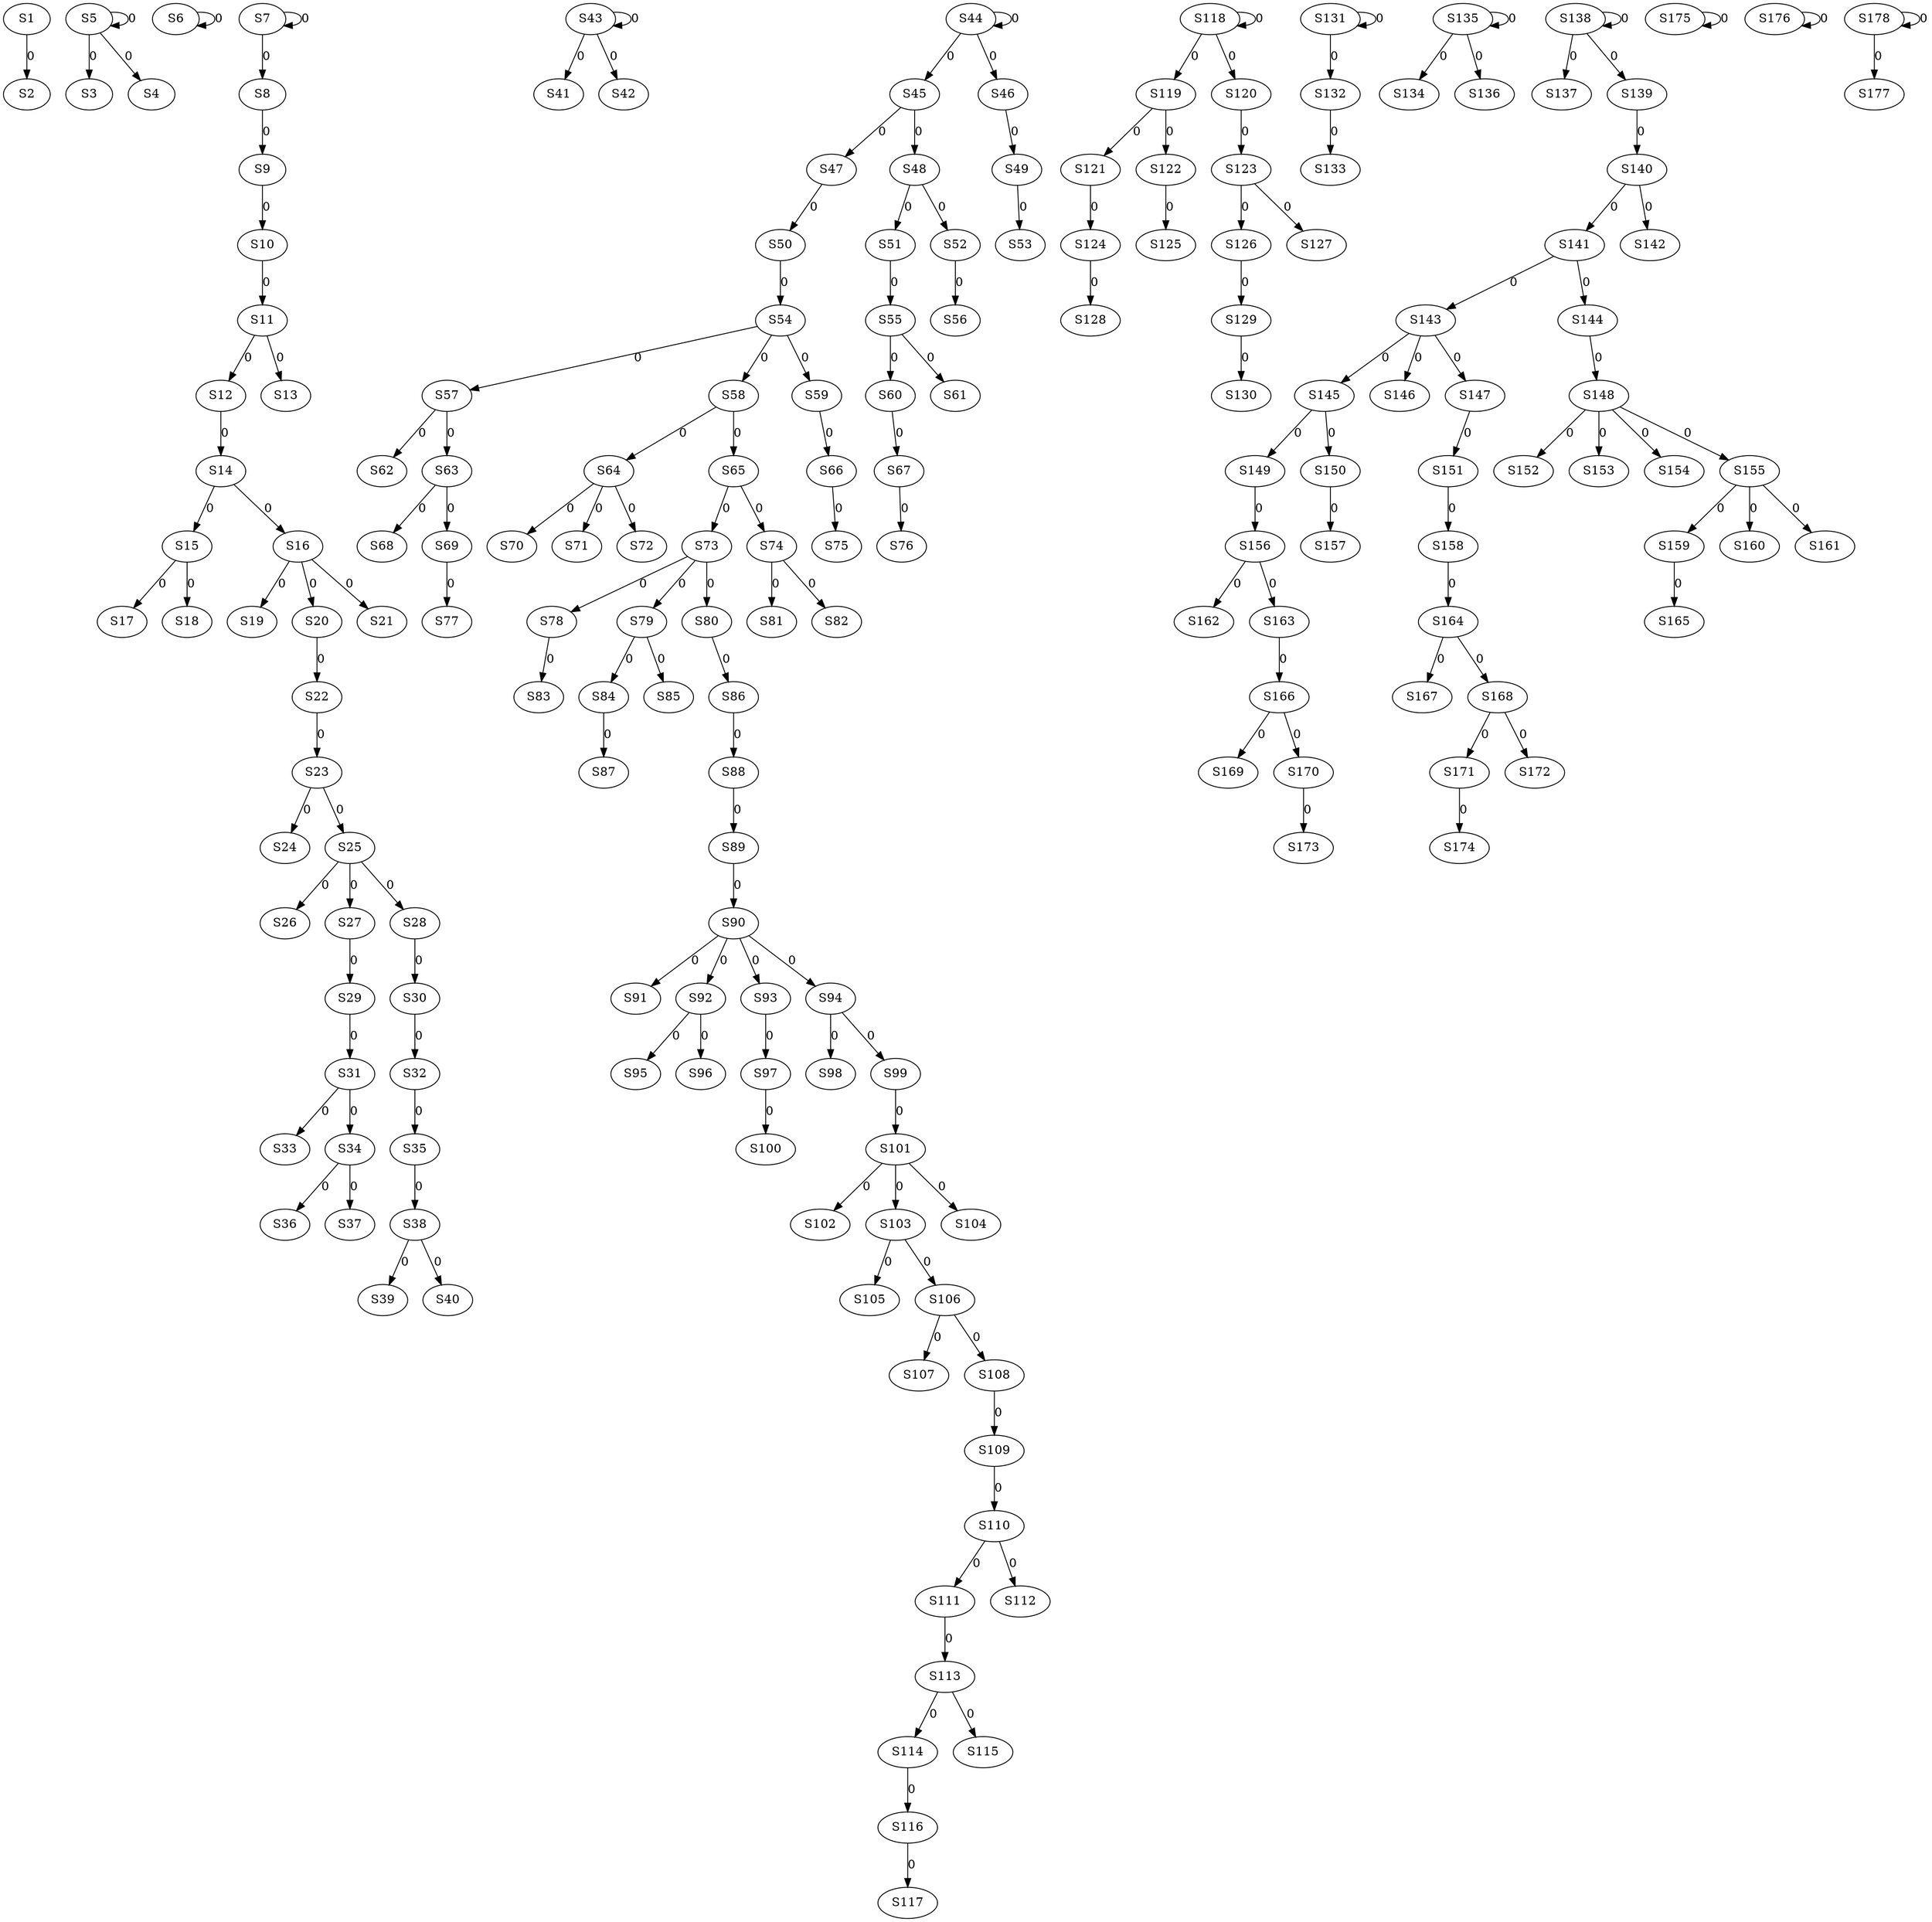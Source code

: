 strict digraph {
	S1 -> S2 [ label = 0 ];
	S5 -> S3 [ label = 0 ];
	S5 -> S4 [ label = 0 ];
	S5 -> S5 [ label = 0 ];
	S6 -> S6 [ label = 0 ];
	S7 -> S7 [ label = 0 ];
	S7 -> S8 [ label = 0 ];
	S8 -> S9 [ label = 0 ];
	S9 -> S10 [ label = 0 ];
	S10 -> S11 [ label = 0 ];
	S11 -> S12 [ label = 0 ];
	S11 -> S13 [ label = 0 ];
	S12 -> S14 [ label = 0 ];
	S14 -> S15 [ label = 0 ];
	S14 -> S16 [ label = 0 ];
	S15 -> S17 [ label = 0 ];
	S15 -> S18 [ label = 0 ];
	S16 -> S19 [ label = 0 ];
	S16 -> S20 [ label = 0 ];
	S16 -> S21 [ label = 0 ];
	S20 -> S22 [ label = 0 ];
	S22 -> S23 [ label = 0 ];
	S23 -> S24 [ label = 0 ];
	S23 -> S25 [ label = 0 ];
	S25 -> S26 [ label = 0 ];
	S25 -> S27 [ label = 0 ];
	S25 -> S28 [ label = 0 ];
	S27 -> S29 [ label = 0 ];
	S28 -> S30 [ label = 0 ];
	S29 -> S31 [ label = 0 ];
	S30 -> S32 [ label = 0 ];
	S31 -> S33 [ label = 0 ];
	S31 -> S34 [ label = 0 ];
	S32 -> S35 [ label = 0 ];
	S34 -> S36 [ label = 0 ];
	S34 -> S37 [ label = 0 ];
	S35 -> S38 [ label = 0 ];
	S38 -> S39 [ label = 0 ];
	S38 -> S40 [ label = 0 ];
	S43 -> S41 [ label = 0 ];
	S43 -> S42 [ label = 0 ];
	S43 -> S43 [ label = 0 ];
	S44 -> S44 [ label = 0 ];
	S44 -> S45 [ label = 0 ];
	S44 -> S46 [ label = 0 ];
	S45 -> S47 [ label = 0 ];
	S45 -> S48 [ label = 0 ];
	S46 -> S49 [ label = 0 ];
	S47 -> S50 [ label = 0 ];
	S48 -> S51 [ label = 0 ];
	S48 -> S52 [ label = 0 ];
	S49 -> S53 [ label = 0 ];
	S50 -> S54 [ label = 0 ];
	S51 -> S55 [ label = 0 ];
	S52 -> S56 [ label = 0 ];
	S54 -> S57 [ label = 0 ];
	S54 -> S58 [ label = 0 ];
	S54 -> S59 [ label = 0 ];
	S55 -> S60 [ label = 0 ];
	S55 -> S61 [ label = 0 ];
	S57 -> S62 [ label = 0 ];
	S57 -> S63 [ label = 0 ];
	S58 -> S64 [ label = 0 ];
	S58 -> S65 [ label = 0 ];
	S59 -> S66 [ label = 0 ];
	S60 -> S67 [ label = 0 ];
	S63 -> S68 [ label = 0 ];
	S63 -> S69 [ label = 0 ];
	S64 -> S70 [ label = 0 ];
	S64 -> S71 [ label = 0 ];
	S64 -> S72 [ label = 0 ];
	S65 -> S73 [ label = 0 ];
	S65 -> S74 [ label = 0 ];
	S66 -> S75 [ label = 0 ];
	S67 -> S76 [ label = 0 ];
	S69 -> S77 [ label = 0 ];
	S73 -> S78 [ label = 0 ];
	S73 -> S79 [ label = 0 ];
	S73 -> S80 [ label = 0 ];
	S74 -> S81 [ label = 0 ];
	S74 -> S82 [ label = 0 ];
	S78 -> S83 [ label = 0 ];
	S79 -> S84 [ label = 0 ];
	S79 -> S85 [ label = 0 ];
	S80 -> S86 [ label = 0 ];
	S84 -> S87 [ label = 0 ];
	S86 -> S88 [ label = 0 ];
	S88 -> S89 [ label = 0 ];
	S89 -> S90 [ label = 0 ];
	S90 -> S91 [ label = 0 ];
	S90 -> S92 [ label = 0 ];
	S90 -> S93 [ label = 0 ];
	S90 -> S94 [ label = 0 ];
	S92 -> S95 [ label = 0 ];
	S92 -> S96 [ label = 0 ];
	S93 -> S97 [ label = 0 ];
	S94 -> S98 [ label = 0 ];
	S94 -> S99 [ label = 0 ];
	S97 -> S100 [ label = 0 ];
	S99 -> S101 [ label = 0 ];
	S101 -> S102 [ label = 0 ];
	S101 -> S103 [ label = 0 ];
	S101 -> S104 [ label = 0 ];
	S103 -> S105 [ label = 0 ];
	S103 -> S106 [ label = 0 ];
	S106 -> S107 [ label = 0 ];
	S106 -> S108 [ label = 0 ];
	S108 -> S109 [ label = 0 ];
	S109 -> S110 [ label = 0 ];
	S110 -> S111 [ label = 0 ];
	S110 -> S112 [ label = 0 ];
	S111 -> S113 [ label = 0 ];
	S113 -> S114 [ label = 0 ];
	S113 -> S115 [ label = 0 ];
	S114 -> S116 [ label = 0 ];
	S116 -> S117 [ label = 0 ];
	S118 -> S118 [ label = 0 ];
	S118 -> S119 [ label = 0 ];
	S118 -> S120 [ label = 0 ];
	S119 -> S121 [ label = 0 ];
	S119 -> S122 [ label = 0 ];
	S120 -> S123 [ label = 0 ];
	S121 -> S124 [ label = 0 ];
	S122 -> S125 [ label = 0 ];
	S123 -> S126 [ label = 0 ];
	S123 -> S127 [ label = 0 ];
	S124 -> S128 [ label = 0 ];
	S126 -> S129 [ label = 0 ];
	S129 -> S130 [ label = 0 ];
	S131 -> S131 [ label = 0 ];
	S131 -> S132 [ label = 0 ];
	S132 -> S133 [ label = 0 ];
	S135 -> S134 [ label = 0 ];
	S135 -> S135 [ label = 0 ];
	S135 -> S136 [ label = 0 ];
	S138 -> S137 [ label = 0 ];
	S138 -> S138 [ label = 0 ];
	S138 -> S139 [ label = 0 ];
	S139 -> S140 [ label = 0 ];
	S140 -> S141 [ label = 0 ];
	S140 -> S142 [ label = 0 ];
	S141 -> S143 [ label = 0 ];
	S141 -> S144 [ label = 0 ];
	S143 -> S145 [ label = 0 ];
	S143 -> S146 [ label = 0 ];
	S143 -> S147 [ label = 0 ];
	S144 -> S148 [ label = 0 ];
	S145 -> S149 [ label = 0 ];
	S145 -> S150 [ label = 0 ];
	S147 -> S151 [ label = 0 ];
	S148 -> S152 [ label = 0 ];
	S148 -> S153 [ label = 0 ];
	S148 -> S154 [ label = 0 ];
	S148 -> S155 [ label = 0 ];
	S149 -> S156 [ label = 0 ];
	S150 -> S157 [ label = 0 ];
	S151 -> S158 [ label = 0 ];
	S155 -> S159 [ label = 0 ];
	S155 -> S160 [ label = 0 ];
	S155 -> S161 [ label = 0 ];
	S156 -> S162 [ label = 0 ];
	S156 -> S163 [ label = 0 ];
	S158 -> S164 [ label = 0 ];
	S159 -> S165 [ label = 0 ];
	S163 -> S166 [ label = 0 ];
	S164 -> S167 [ label = 0 ];
	S164 -> S168 [ label = 0 ];
	S166 -> S169 [ label = 0 ];
	S166 -> S170 [ label = 0 ];
	S168 -> S171 [ label = 0 ];
	S168 -> S172 [ label = 0 ];
	S170 -> S173 [ label = 0 ];
	S171 -> S174 [ label = 0 ];
	S175 -> S175 [ label = 0 ];
	S176 -> S176 [ label = 0 ];
	S178 -> S177 [ label = 0 ];
	S178 -> S178 [ label = 0 ];
}